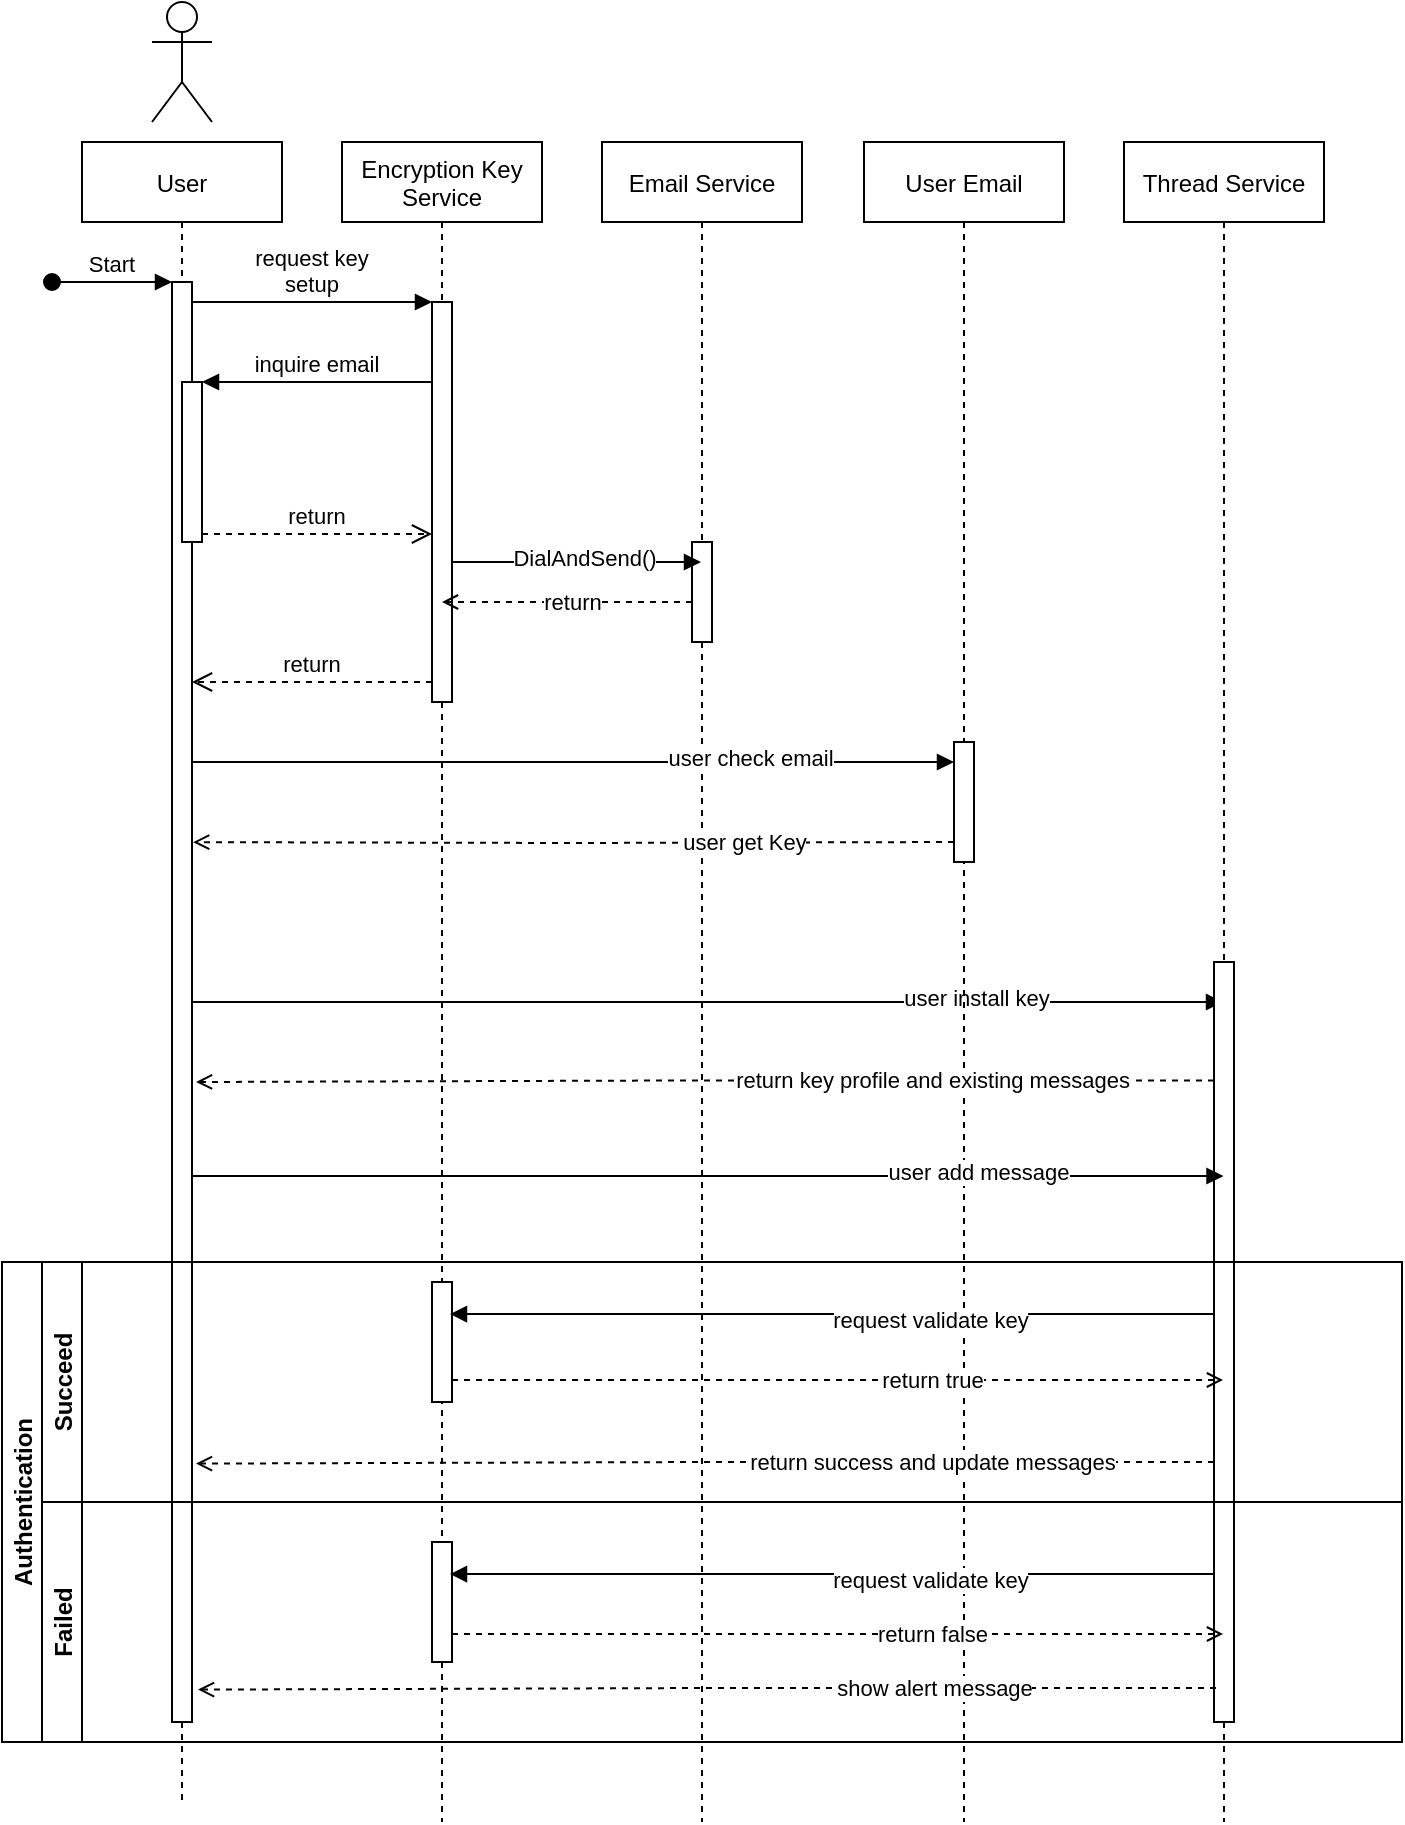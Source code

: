 <mxfile version="18.1.1" type="github">
  <diagram id="kgpKYQtTHZ0yAKxKKP6v" name="Page-1">
    <mxGraphModel dx="1527" dy="884" grid="1" gridSize="10" guides="1" tooltips="1" connect="1" arrows="1" fold="1" page="1" pageScale="1" pageWidth="850" pageHeight="1100" math="0" shadow="0">
      <root>
        <mxCell id="0" />
        <mxCell id="1" parent="0" />
        <mxCell id="3nuBFxr9cyL0pnOWT2aG-1" value="User" style="shape=umlLifeline;perimeter=lifelinePerimeter;container=1;collapsible=0;recursiveResize=0;rounded=0;shadow=0;strokeWidth=1;" parent="1" vertex="1">
          <mxGeometry x="120" y="80" width="100" height="830" as="geometry" />
        </mxCell>
        <mxCell id="3nuBFxr9cyL0pnOWT2aG-2" value="" style="points=[];perimeter=orthogonalPerimeter;rounded=0;shadow=0;strokeWidth=1;" parent="3nuBFxr9cyL0pnOWT2aG-1" vertex="1">
          <mxGeometry x="45" y="70" width="10" height="720" as="geometry" />
        </mxCell>
        <mxCell id="3nuBFxr9cyL0pnOWT2aG-3" value="Start" style="verticalAlign=bottom;startArrow=oval;endArrow=block;startSize=8;shadow=0;strokeWidth=1;" parent="3nuBFxr9cyL0pnOWT2aG-1" target="3nuBFxr9cyL0pnOWT2aG-2" edge="1">
          <mxGeometry relative="1" as="geometry">
            <mxPoint x="-15" y="70" as="sourcePoint" />
          </mxGeometry>
        </mxCell>
        <mxCell id="3nuBFxr9cyL0pnOWT2aG-4" value="" style="points=[];perimeter=orthogonalPerimeter;rounded=0;shadow=0;strokeWidth=1;" parent="3nuBFxr9cyL0pnOWT2aG-1" vertex="1">
          <mxGeometry x="50" y="120" width="10" height="80" as="geometry" />
        </mxCell>
        <mxCell id="3nuBFxr9cyL0pnOWT2aG-5" value="Encryption Key &#xa;Service" style="shape=umlLifeline;perimeter=lifelinePerimeter;container=1;collapsible=0;recursiveResize=0;rounded=0;shadow=0;strokeWidth=1;" parent="1" vertex="1">
          <mxGeometry x="250" y="80" width="100" height="840" as="geometry" />
        </mxCell>
        <mxCell id="3nuBFxr9cyL0pnOWT2aG-6" value="" style="points=[];perimeter=orthogonalPerimeter;rounded=0;shadow=0;strokeWidth=1;" parent="3nuBFxr9cyL0pnOWT2aG-5" vertex="1">
          <mxGeometry x="45" y="80" width="10" height="200" as="geometry" />
        </mxCell>
        <mxCell id="YjKv7r7uIwLi2J3ioLsz-14" style="edgeStyle=orthogonalEdgeStyle;rounded=0;orthogonalLoop=1;jettySize=auto;html=1;endArrow=block;endFill=1;" edge="1" parent="3nuBFxr9cyL0pnOWT2aG-5" target="YjKv7r7uIwLi2J3ioLsz-6">
          <mxGeometry relative="1" as="geometry">
            <mxPoint x="-75" y="430" as="sourcePoint" />
            <mxPoint x="306" y="430" as="targetPoint" />
            <Array as="points">
              <mxPoint x="400" y="430" />
              <mxPoint x="400" y="430" />
            </Array>
          </mxGeometry>
        </mxCell>
        <mxCell id="YjKv7r7uIwLi2J3ioLsz-15" value="user install key" style="edgeLabel;html=1;align=center;verticalAlign=middle;resizable=0;points=[];" vertex="1" connectable="0" parent="YjKv7r7uIwLi2J3ioLsz-14">
          <mxGeometry x="0.68" y="2" relative="1" as="geometry">
            <mxPoint x="-41" as="offset" />
          </mxGeometry>
        </mxCell>
        <mxCell id="YjKv7r7uIwLi2J3ioLsz-19" value="" style="points=[];perimeter=orthogonalPerimeter;rounded=0;shadow=0;strokeWidth=1;" vertex="1" parent="3nuBFxr9cyL0pnOWT2aG-5">
          <mxGeometry x="45" y="570" width="10" height="60" as="geometry" />
        </mxCell>
        <mxCell id="3nuBFxr9cyL0pnOWT2aG-7" value="return" style="verticalAlign=bottom;endArrow=open;dashed=1;endSize=8;exitX=0;exitY=0.95;shadow=0;strokeWidth=1;" parent="1" source="3nuBFxr9cyL0pnOWT2aG-6" target="3nuBFxr9cyL0pnOWT2aG-2" edge="1">
          <mxGeometry relative="1" as="geometry">
            <mxPoint x="275" y="236" as="targetPoint" />
          </mxGeometry>
        </mxCell>
        <mxCell id="3nuBFxr9cyL0pnOWT2aG-8" value="request key&#xa;setup" style="verticalAlign=bottom;endArrow=block;entryX=0;entryY=0;shadow=0;strokeWidth=1;" parent="1" source="3nuBFxr9cyL0pnOWT2aG-2" target="3nuBFxr9cyL0pnOWT2aG-6" edge="1">
          <mxGeometry relative="1" as="geometry">
            <mxPoint x="275" y="160" as="sourcePoint" />
          </mxGeometry>
        </mxCell>
        <mxCell id="3nuBFxr9cyL0pnOWT2aG-9" value="inquire email" style="verticalAlign=bottom;endArrow=block;entryX=1;entryY=0;shadow=0;strokeWidth=1;" parent="1" source="3nuBFxr9cyL0pnOWT2aG-6" target="3nuBFxr9cyL0pnOWT2aG-4" edge="1">
          <mxGeometry relative="1" as="geometry">
            <mxPoint x="240" y="200" as="sourcePoint" />
          </mxGeometry>
        </mxCell>
        <mxCell id="3nuBFxr9cyL0pnOWT2aG-10" value="return" style="verticalAlign=bottom;endArrow=open;dashed=1;endSize=8;exitX=1;exitY=0.95;shadow=0;strokeWidth=1;" parent="1" source="3nuBFxr9cyL0pnOWT2aG-4" target="3nuBFxr9cyL0pnOWT2aG-6" edge="1">
          <mxGeometry relative="1" as="geometry">
            <mxPoint x="240" y="257" as="targetPoint" />
          </mxGeometry>
        </mxCell>
        <mxCell id="YjKv7r7uIwLi2J3ioLsz-1" value="" style="shape=umlActor;verticalLabelPosition=bottom;verticalAlign=top;html=1;" vertex="1" parent="1">
          <mxGeometry x="155" y="10" width="30" height="60" as="geometry" />
        </mxCell>
        <mxCell id="YjKv7r7uIwLi2J3ioLsz-2" value="Email Service" style="shape=umlLifeline;perimeter=lifelinePerimeter;container=1;collapsible=0;recursiveResize=0;rounded=0;shadow=0;strokeWidth=1;" vertex="1" parent="1">
          <mxGeometry x="380" y="80" width="100" height="840" as="geometry" />
        </mxCell>
        <mxCell id="YjKv7r7uIwLi2J3ioLsz-3" value="" style="points=[];perimeter=orthogonalPerimeter;rounded=0;shadow=0;strokeWidth=1;" vertex="1" parent="YjKv7r7uIwLi2J3ioLsz-2">
          <mxGeometry x="45" y="200" width="10" height="50" as="geometry" />
        </mxCell>
        <mxCell id="YjKv7r7uIwLi2J3ioLsz-4" value="User Email" style="shape=umlLifeline;perimeter=lifelinePerimeter;container=1;collapsible=0;recursiveResize=0;rounded=0;shadow=0;strokeWidth=1;" vertex="1" parent="1">
          <mxGeometry x="511" y="80" width="100" height="840" as="geometry" />
        </mxCell>
        <mxCell id="YjKv7r7uIwLi2J3ioLsz-5" value="" style="points=[];perimeter=orthogonalPerimeter;rounded=0;shadow=0;strokeWidth=1;" vertex="1" parent="YjKv7r7uIwLi2J3ioLsz-4">
          <mxGeometry x="45" y="300" width="10" height="60" as="geometry" />
        </mxCell>
        <mxCell id="YjKv7r7uIwLi2J3ioLsz-13" value="user get Key" style="edgeStyle=orthogonalEdgeStyle;rounded=0;orthogonalLoop=1;jettySize=auto;html=1;dashed=1;endArrow=open;endFill=0;entryX=1.058;entryY=0.389;entryDx=0;entryDy=0;entryPerimeter=0;" edge="1" parent="YjKv7r7uIwLi2J3ioLsz-4" target="3nuBFxr9cyL0pnOWT2aG-2">
          <mxGeometry x="-0.445" relative="1" as="geometry">
            <mxPoint x="-80" y="350" as="targetPoint" />
            <mxPoint x="45" y="350" as="sourcePoint" />
            <Array as="points" />
            <mxPoint as="offset" />
          </mxGeometry>
        </mxCell>
        <mxCell id="YjKv7r7uIwLi2J3ioLsz-6" value="Thread Service" style="shape=umlLifeline;perimeter=lifelinePerimeter;container=1;collapsible=0;recursiveResize=0;rounded=0;shadow=0;strokeWidth=1;" vertex="1" parent="1">
          <mxGeometry x="641" y="80" width="100" height="840" as="geometry" />
        </mxCell>
        <mxCell id="YjKv7r7uIwLi2J3ioLsz-7" value="" style="points=[];perimeter=orthogonalPerimeter;rounded=0;shadow=0;strokeWidth=1;" vertex="1" parent="YjKv7r7uIwLi2J3ioLsz-6">
          <mxGeometry x="45" y="410" width="10" height="380" as="geometry" />
        </mxCell>
        <mxCell id="YjKv7r7uIwLi2J3ioLsz-16" value="return key profile and existing messages" style="edgeStyle=orthogonalEdgeStyle;rounded=0;orthogonalLoop=1;jettySize=auto;html=1;dashed=1;endArrow=open;endFill=0;" edge="1" parent="YjKv7r7uIwLi2J3ioLsz-6">
          <mxGeometry x="-0.445" relative="1" as="geometry">
            <mxPoint x="-464" y="470" as="targetPoint" />
            <mxPoint x="45" y="469.2" as="sourcePoint" />
            <Array as="points">
              <mxPoint x="-210" y="469" />
              <mxPoint x="-464" y="470" />
            </Array>
            <mxPoint as="offset" />
          </mxGeometry>
        </mxCell>
        <mxCell id="YjKv7r7uIwLi2J3ioLsz-26" value="return success and update messages" style="edgeStyle=orthogonalEdgeStyle;rounded=0;orthogonalLoop=1;jettySize=auto;html=1;dashed=1;endArrow=open;endFill=0;" edge="1" parent="YjKv7r7uIwLi2J3ioLsz-6">
          <mxGeometry x="-0.445" relative="1" as="geometry">
            <mxPoint x="-464" y="660.8" as="targetPoint" />
            <mxPoint x="45" y="660" as="sourcePoint" />
            <Array as="points">
              <mxPoint x="-210" y="659.8" />
              <mxPoint x="-464" y="660.8" />
            </Array>
            <mxPoint as="offset" />
          </mxGeometry>
        </mxCell>
        <mxCell id="YjKv7r7uIwLi2J3ioLsz-8" style="edgeStyle=orthogonalEdgeStyle;rounded=0;orthogonalLoop=1;jettySize=auto;html=1;exitX=1;exitY=0.813;exitDx=0;exitDy=0;exitPerimeter=0;endArrow=block;endFill=1;" edge="1" parent="1" source="3nuBFxr9cyL0pnOWT2aG-6" target="YjKv7r7uIwLi2J3ioLsz-2">
          <mxGeometry relative="1" as="geometry">
            <Array as="points">
              <mxPoint x="390" y="290" />
              <mxPoint x="390" y="290" />
            </Array>
          </mxGeometry>
        </mxCell>
        <mxCell id="YjKv7r7uIwLi2J3ioLsz-9" value="DialAndSend()" style="edgeLabel;html=1;align=center;verticalAlign=middle;resizable=0;points=[];" vertex="1" connectable="0" parent="YjKv7r7uIwLi2J3ioLsz-8">
          <mxGeometry x="0.451" y="2" relative="1" as="geometry">
            <mxPoint x="-16" as="offset" />
          </mxGeometry>
        </mxCell>
        <mxCell id="YjKv7r7uIwLi2J3ioLsz-10" value="return" style="edgeStyle=orthogonalEdgeStyle;rounded=0;orthogonalLoop=1;jettySize=auto;html=1;dashed=1;endArrow=open;endFill=0;" edge="1" parent="1" source="YjKv7r7uIwLi2J3ioLsz-3">
          <mxGeometry x="-0.037" relative="1" as="geometry">
            <mxPoint x="300" y="310" as="targetPoint" />
            <Array as="points">
              <mxPoint x="330" y="310" />
              <mxPoint x="330" y="310" />
            </Array>
            <mxPoint as="offset" />
          </mxGeometry>
        </mxCell>
        <mxCell id="YjKv7r7uIwLi2J3ioLsz-11" style="edgeStyle=orthogonalEdgeStyle;rounded=0;orthogonalLoop=1;jettySize=auto;html=1;endArrow=block;endFill=1;" edge="1" parent="1" source="3nuBFxr9cyL0pnOWT2aG-2" target="YjKv7r7uIwLi2J3ioLsz-5">
          <mxGeometry relative="1" as="geometry">
            <Array as="points">
              <mxPoint x="350" y="390" />
              <mxPoint x="350" y="390" />
            </Array>
          </mxGeometry>
        </mxCell>
        <mxCell id="YjKv7r7uIwLi2J3ioLsz-12" value="user check email" style="edgeLabel;html=1;align=center;verticalAlign=middle;resizable=0;points=[];" vertex="1" connectable="0" parent="YjKv7r7uIwLi2J3ioLsz-11">
          <mxGeometry x="0.68" y="2" relative="1" as="geometry">
            <mxPoint x="-41" as="offset" />
          </mxGeometry>
        </mxCell>
        <mxCell id="YjKv7r7uIwLi2J3ioLsz-17" style="edgeStyle=orthogonalEdgeStyle;rounded=0;orthogonalLoop=1;jettySize=auto;html=1;endArrow=block;endFill=1;" edge="1" parent="1">
          <mxGeometry relative="1" as="geometry">
            <mxPoint x="175.25" y="597" as="sourcePoint" />
            <mxPoint x="690.75" y="597" as="targetPoint" />
            <Array as="points">
              <mxPoint x="650.25" y="597" />
              <mxPoint x="650.25" y="597" />
            </Array>
          </mxGeometry>
        </mxCell>
        <mxCell id="YjKv7r7uIwLi2J3ioLsz-18" value="user add message" style="edgeLabel;html=1;align=center;verticalAlign=middle;resizable=0;points=[];" vertex="1" connectable="0" parent="YjKv7r7uIwLi2J3ioLsz-17">
          <mxGeometry x="0.68" y="2" relative="1" as="geometry">
            <mxPoint x="-41" as="offset" />
          </mxGeometry>
        </mxCell>
        <mxCell id="YjKv7r7uIwLi2J3ioLsz-22" style="edgeStyle=orthogonalEdgeStyle;rounded=0;orthogonalLoop=1;jettySize=auto;html=1;entryX=0.9;entryY=0.267;entryDx=0;entryDy=0;entryPerimeter=0;endArrow=block;endFill=1;" edge="1" parent="1" source="YjKv7r7uIwLi2J3ioLsz-7" target="YjKv7r7uIwLi2J3ioLsz-19">
          <mxGeometry relative="1" as="geometry">
            <Array as="points">
              <mxPoint x="630" y="666" />
              <mxPoint x="630" y="666" />
            </Array>
          </mxGeometry>
        </mxCell>
        <mxCell id="YjKv7r7uIwLi2J3ioLsz-23" value="request validate key" style="edgeLabel;html=1;align=center;verticalAlign=middle;resizable=0;points=[];" vertex="1" connectable="0" parent="YjKv7r7uIwLi2J3ioLsz-22">
          <mxGeometry x="-0.257" y="3" relative="1" as="geometry">
            <mxPoint as="offset" />
          </mxGeometry>
        </mxCell>
        <mxCell id="YjKv7r7uIwLi2J3ioLsz-24" style="edgeStyle=orthogonalEdgeStyle;rounded=0;orthogonalLoop=1;jettySize=auto;html=1;endArrow=open;endFill=0;dashed=1;" edge="1" parent="1" target="YjKv7r7uIwLi2J3ioLsz-6">
          <mxGeometry relative="1" as="geometry">
            <mxPoint x="305" y="699" as="sourcePoint" />
            <mxPoint x="684.31" y="697.44" as="targetPoint" />
            <Array as="points">
              <mxPoint x="610" y="699" />
              <mxPoint x="610" y="699" />
            </Array>
          </mxGeometry>
        </mxCell>
        <mxCell id="YjKv7r7uIwLi2J3ioLsz-25" value="return true" style="edgeLabel;html=1;align=center;verticalAlign=middle;resizable=0;points=[];" vertex="1" connectable="0" parent="YjKv7r7uIwLi2J3ioLsz-24">
          <mxGeometry x="0.245" relative="1" as="geometry">
            <mxPoint as="offset" />
          </mxGeometry>
        </mxCell>
        <mxCell id="YjKv7r7uIwLi2J3ioLsz-27" value="Authentication" style="swimlane;childLayout=stackLayout;resizeParent=1;resizeParentMax=0;horizontal=0;startSize=20;horizontalStack=0;" vertex="1" parent="1">
          <mxGeometry x="80" y="640" width="700" height="240" as="geometry" />
        </mxCell>
        <mxCell id="YjKv7r7uIwLi2J3ioLsz-28" value="Succeed" style="swimlane;startSize=20;horizontal=0;" vertex="1" parent="YjKv7r7uIwLi2J3ioLsz-27">
          <mxGeometry x="20" width="680" height="120" as="geometry" />
        </mxCell>
        <mxCell id="YjKv7r7uIwLi2J3ioLsz-29" value="Failed" style="swimlane;startSize=20;horizontal=0;" vertex="1" parent="YjKv7r7uIwLi2J3ioLsz-27">
          <mxGeometry x="20" y="120" width="680" height="120" as="geometry" />
        </mxCell>
        <mxCell id="YjKv7r7uIwLi2J3ioLsz-34" value="" style="points=[];perimeter=orthogonalPerimeter;rounded=0;shadow=0;strokeWidth=1;" vertex="1" parent="YjKv7r7uIwLi2J3ioLsz-29">
          <mxGeometry x="195" y="20" width="10" height="60" as="geometry" />
        </mxCell>
        <mxCell id="YjKv7r7uIwLi2J3ioLsz-35" style="edgeStyle=orthogonalEdgeStyle;rounded=0;orthogonalLoop=1;jettySize=auto;html=1;entryX=0.9;entryY=0.267;entryDx=0;entryDy=0;entryPerimeter=0;endArrow=block;endFill=1;" edge="1" parent="YjKv7r7uIwLi2J3ioLsz-29">
          <mxGeometry relative="1" as="geometry">
            <mxPoint x="586" y="36.0" as="sourcePoint" />
            <mxPoint x="204" y="36.02" as="targetPoint" />
            <Array as="points">
              <mxPoint x="530" y="36" />
              <mxPoint x="530" y="36" />
            </Array>
          </mxGeometry>
        </mxCell>
        <mxCell id="YjKv7r7uIwLi2J3ioLsz-36" value="request validate key" style="edgeLabel;html=1;align=center;verticalAlign=middle;resizable=0;points=[];" vertex="1" connectable="0" parent="YjKv7r7uIwLi2J3ioLsz-35">
          <mxGeometry x="-0.257" y="3" relative="1" as="geometry">
            <mxPoint as="offset" />
          </mxGeometry>
        </mxCell>
        <mxCell id="YjKv7r7uIwLi2J3ioLsz-37" style="edgeStyle=orthogonalEdgeStyle;rounded=0;orthogonalLoop=1;jettySize=auto;html=1;endArrow=open;endFill=0;dashed=1;" edge="1" parent="YjKv7r7uIwLi2J3ioLsz-29">
          <mxGeometry relative="1" as="geometry">
            <mxPoint x="205" y="66" as="sourcePoint" />
            <mxPoint x="590.5" y="66" as="targetPoint" />
            <Array as="points">
              <mxPoint x="510" y="66" />
              <mxPoint x="510" y="66" />
            </Array>
          </mxGeometry>
        </mxCell>
        <mxCell id="YjKv7r7uIwLi2J3ioLsz-38" value="return false" style="edgeLabel;html=1;align=center;verticalAlign=middle;resizable=0;points=[];" vertex="1" connectable="0" parent="YjKv7r7uIwLi2J3ioLsz-37">
          <mxGeometry x="0.245" relative="1" as="geometry">
            <mxPoint as="offset" />
          </mxGeometry>
        </mxCell>
        <mxCell id="YjKv7r7uIwLi2J3ioLsz-39" value="show alert message" style="edgeStyle=orthogonalEdgeStyle;rounded=0;orthogonalLoop=1;jettySize=auto;html=1;dashed=1;endArrow=open;endFill=0;" edge="1" parent="YjKv7r7uIwLi2J3ioLsz-29">
          <mxGeometry x="-0.445" relative="1" as="geometry">
            <mxPoint x="78" y="93.8" as="targetPoint" />
            <mxPoint x="587" y="93" as="sourcePoint" />
            <Array as="points">
              <mxPoint x="332" y="92.8" />
              <mxPoint x="78" y="93.8" />
            </Array>
            <mxPoint as="offset" />
          </mxGeometry>
        </mxCell>
      </root>
    </mxGraphModel>
  </diagram>
</mxfile>
